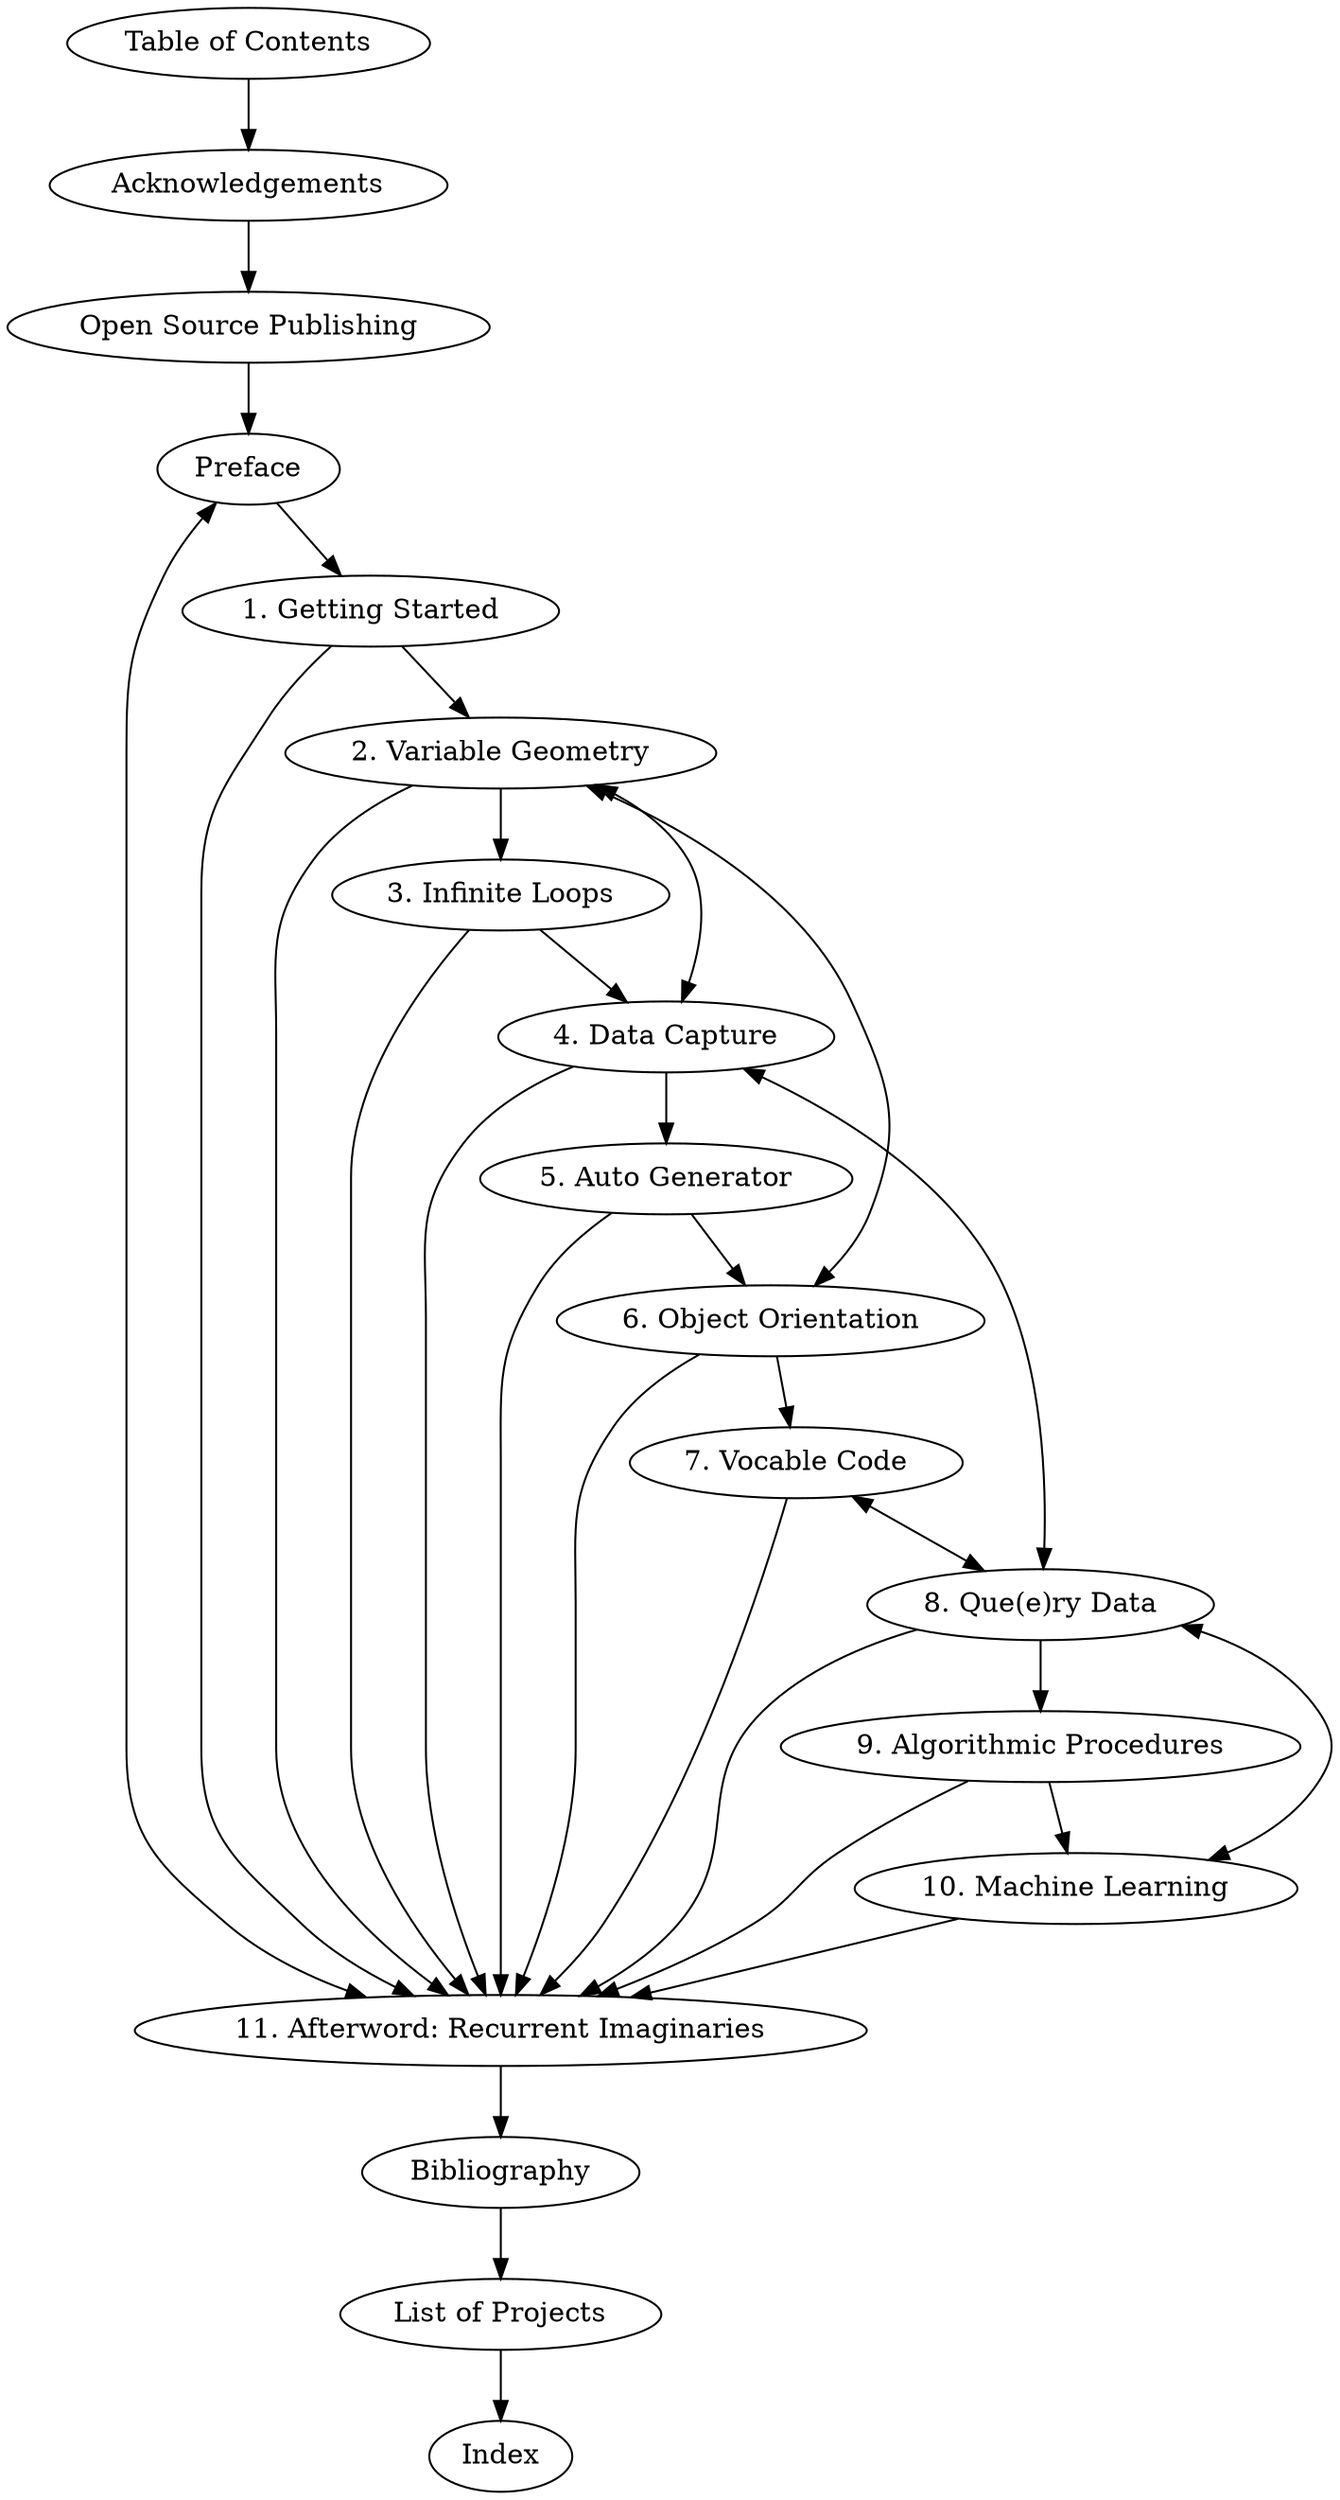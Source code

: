 digraph toc {

TOC [label="Table of Contents"]
Ack [label="Acknowledgements"]
OSP [label="Open Source Publishing"]
0[label="Preface"]
1 [label="1. Getting Started"]
2 [label="2. Variable Geometry"]
3 [label="3. Infinite Loops"]
4 [label="4. Data Capture"]
5 [label="5. Auto Generator"]
6 [label="6. Object Orientation"]
7 [label="7. Vocable Code"]
8 [label="8. Que(e)ry Data"]
9 [label="9. Algorithmic Procedures"]
10 [label="10. Machine Learning"]
11 [label="11. Afterword: Recurrent Imaginaries"]
Bi [label="Bibliography"]
Project [label="List of Projects"]
Ind [label="Index"]

//graph
TOC -> Ack -> OSP -> 0 -> 1 -> 2 -> 3 -> 4 -> 5 -> 6 -> 7;
7 -> 8 [dir=both];
8 -> 9 -> 10 -> 11 -> Bi -> Project -> Ind;
0 -> 11 [dir=both];
2 -> 6 [dir=both];
1,2,3,4,5,6,7,8,9 -> 11;
2 -> 4 -> 8 -> 10[dir=both];
}
